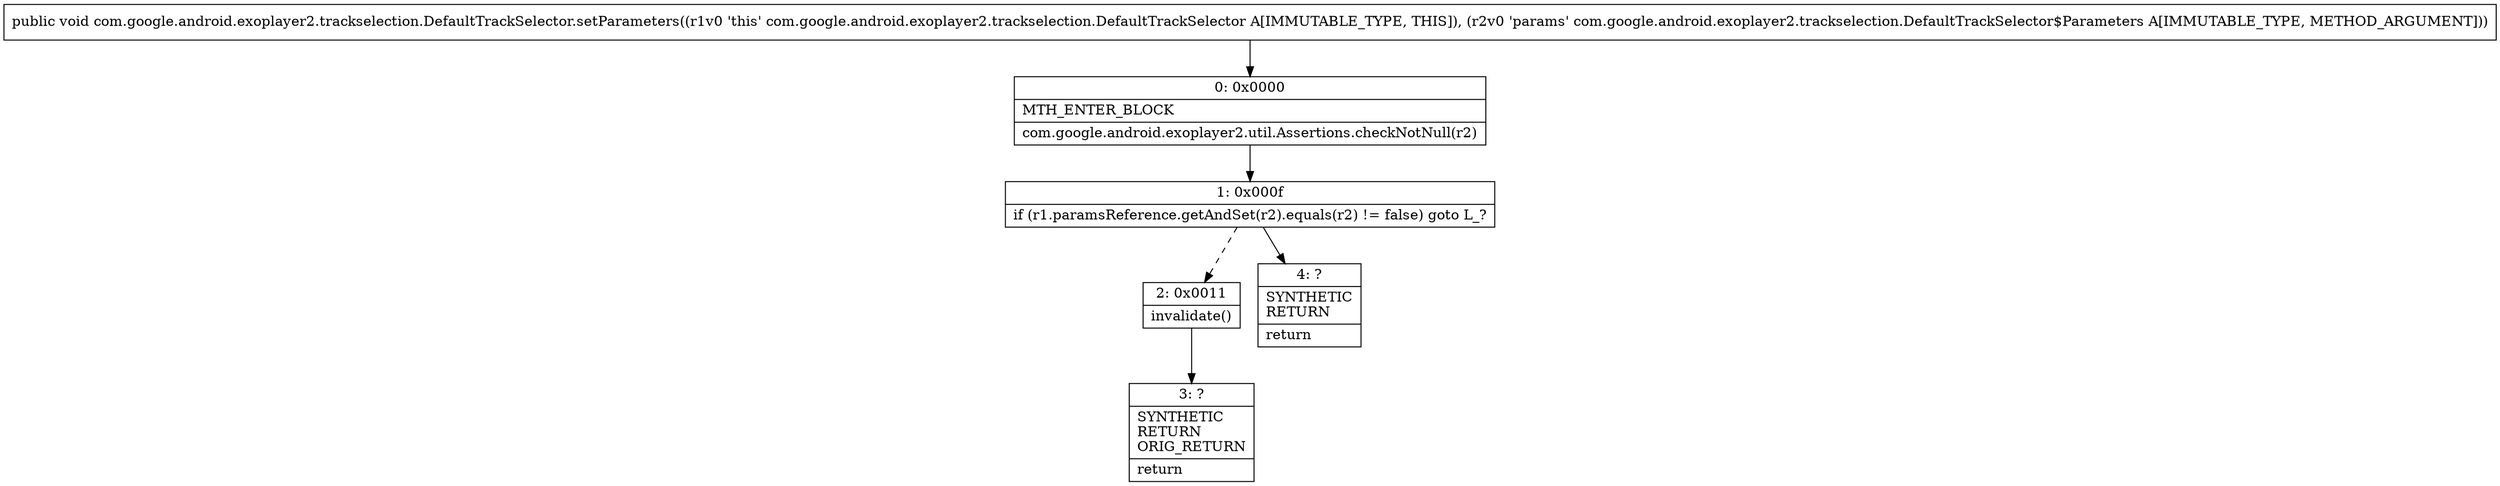 digraph "CFG forcom.google.android.exoplayer2.trackselection.DefaultTrackSelector.setParameters(Lcom\/google\/android\/exoplayer2\/trackselection\/DefaultTrackSelector$Parameters;)V" {
Node_0 [shape=record,label="{0\:\ 0x0000|MTH_ENTER_BLOCK\l|com.google.android.exoplayer2.util.Assertions.checkNotNull(r2)\l}"];
Node_1 [shape=record,label="{1\:\ 0x000f|if (r1.paramsReference.getAndSet(r2).equals(r2) != false) goto L_?\l}"];
Node_2 [shape=record,label="{2\:\ 0x0011|invalidate()\l}"];
Node_3 [shape=record,label="{3\:\ ?|SYNTHETIC\lRETURN\lORIG_RETURN\l|return\l}"];
Node_4 [shape=record,label="{4\:\ ?|SYNTHETIC\lRETURN\l|return\l}"];
MethodNode[shape=record,label="{public void com.google.android.exoplayer2.trackselection.DefaultTrackSelector.setParameters((r1v0 'this' com.google.android.exoplayer2.trackselection.DefaultTrackSelector A[IMMUTABLE_TYPE, THIS]), (r2v0 'params' com.google.android.exoplayer2.trackselection.DefaultTrackSelector$Parameters A[IMMUTABLE_TYPE, METHOD_ARGUMENT])) }"];
MethodNode -> Node_0;
Node_0 -> Node_1;
Node_1 -> Node_2[style=dashed];
Node_1 -> Node_4;
Node_2 -> Node_3;
}

